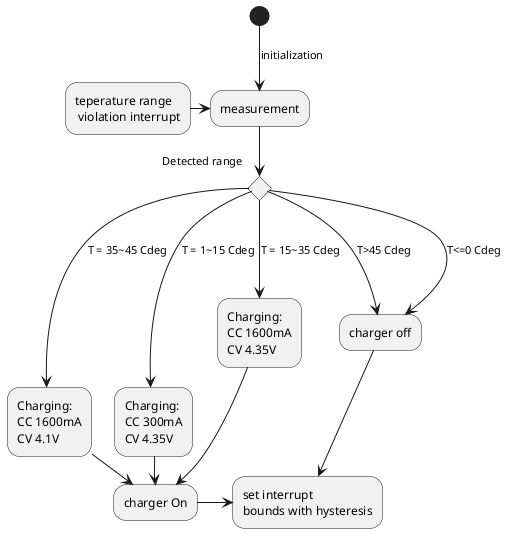@startuml
(*) --> [initialization] "measurement" as meas
"teperature range\n violation interrupt" -> meas
If "Detected range" then
    ---> [T<=0 Cdeg] "charger off" as coff
    --> "set interrupt\nbounds with hysteresis" as sh
    else
    --> [T>45 Cdeg] coff
    else    
    ---> [T = 1~15 Cdeg] "Charging: \nCC 300mA\nCV 4.35V"
    -> "charger On" as con
    else    
    ---> [T = 15~35 Cdeg] "Charging: \nCC 1600mA\nCV 4.35V"
    --> con
    else    
    ---> [T = 35~45 Cdeg] "Charging: \nCC 1600mA\nCV 4.1V"
    -> con
Endif
con -> sh
@enduml


